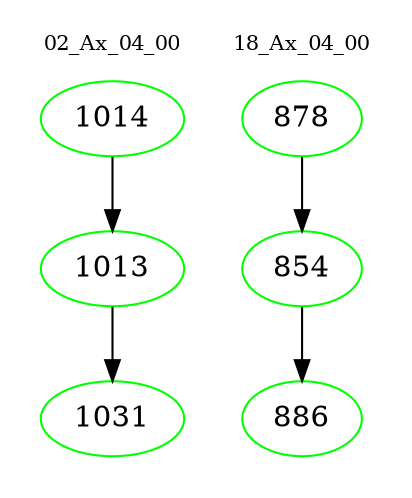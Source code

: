 digraph{
subgraph cluster_0 {
color = white
label = "02_Ax_04_00";
fontsize=10;
T0_1014 [label="1014", color="green"]
T0_1014 -> T0_1013 [color="black"]
T0_1013 [label="1013", color="green"]
T0_1013 -> T0_1031 [color="black"]
T0_1031 [label="1031", color="green"]
}
subgraph cluster_1 {
color = white
label = "18_Ax_04_00";
fontsize=10;
T1_878 [label="878", color="green"]
T1_878 -> T1_854 [color="black"]
T1_854 [label="854", color="green"]
T1_854 -> T1_886 [color="black"]
T1_886 [label="886", color="green"]
}
}
